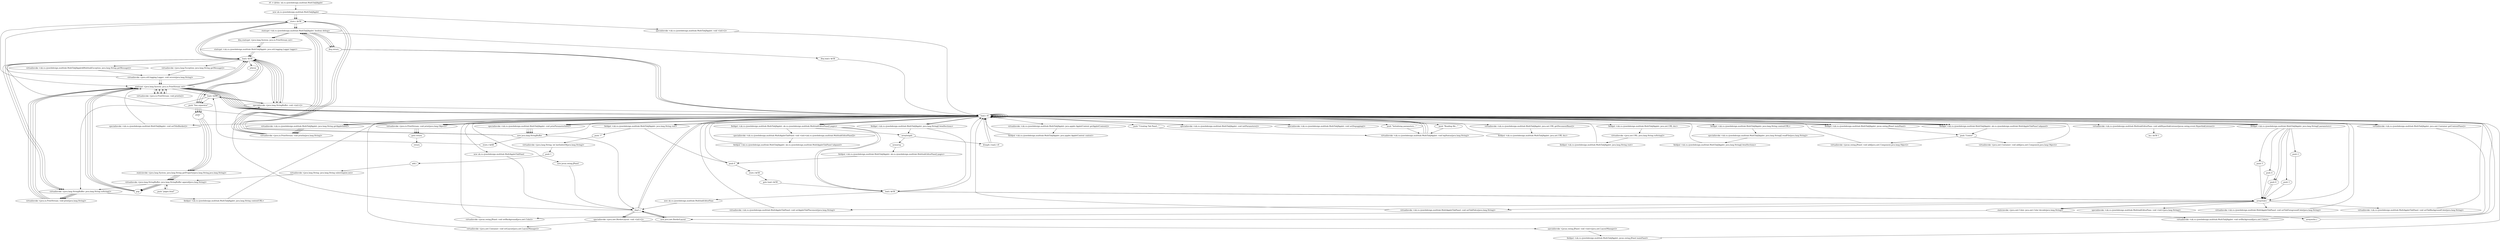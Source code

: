 digraph "" {
    "r0 := @this: uk.co.cjswebdesign.multitab.MultiTabJApplet"
    "new uk.co.cjswebdesign.multitab.MultiTabJApplet"
    "r0 := @this: uk.co.cjswebdesign.multitab.MultiTabJApplet"->"new uk.co.cjswebdesign.multitab.MultiTabJApplet";
    "store.r $r58"
    "new uk.co.cjswebdesign.multitab.MultiTabJApplet"->"store.r $r58";
    "staticget <uk.co.cjswebdesign.multitab.MultiTabJApplet: boolean debug>"
    "store.r $r58"->"staticget <uk.co.cjswebdesign.multitab.MultiTabJApplet: boolean debug>";
    "ifeq staticget <java.lang.System: java.io.PrintStream out>"
    "staticget <uk.co.cjswebdesign.multitab.MultiTabJApplet: boolean debug>"->"ifeq staticget <java.lang.System: java.io.PrintStream out>";
    "staticget <uk.co.cjswebdesign.multitab.MultiTabJApplet: java.util.logging.Logger logger>"
    "ifeq staticget <java.lang.System: java.io.PrintStream out>"->"staticget <uk.co.cjswebdesign.multitab.MultiTabJApplet: java.util.logging.Logger logger>";
    "load.r $r58"
    "staticget <uk.co.cjswebdesign.multitab.MultiTabJApplet: java.util.logging.Logger logger>"->"load.r $r58";
    "virtualinvoke <uk.co.cjswebdesign.multitab.MultiTabJApplet$MultitabException: java.lang.String getMessage()>"
    "load.r $r58"->"virtualinvoke <uk.co.cjswebdesign.multitab.MultiTabJApplet$MultitabException: java.lang.String getMessage()>";
    "virtualinvoke <java.util.logging.Logger: void severe(java.lang.String)>"
    "virtualinvoke <uk.co.cjswebdesign.multitab.MultiTabJApplet$MultitabException: java.lang.String getMessage()>"->"virtualinvoke <java.util.logging.Logger: void severe(java.lang.String)>";
    "staticget <java.lang.System: java.io.PrintStream out>"
    "virtualinvoke <java.util.logging.Logger: void severe(java.lang.String)>"->"staticget <java.lang.System: java.io.PrintStream out>";
    "load.r r0"
    "staticget <java.lang.System: java.io.PrintStream out>"->"load.r r0";
    "virtualinvoke <uk.co.cjswebdesign.multitab.MultiTabJApplet: java.lang.String getAppletInfo()>"
    "load.r r0"->"virtualinvoke <uk.co.cjswebdesign.multitab.MultiTabJApplet: java.lang.String getAppletInfo()>";
    "virtualinvoke <java.io.PrintStream: void println(java.lang.String)>"
    "virtualinvoke <uk.co.cjswebdesign.multitab.MultiTabJApplet: java.lang.String getAppletInfo()>"->"virtualinvoke <java.io.PrintStream: void println(java.lang.String)>";
    "virtualinvoke <java.io.PrintStream: void println(java.lang.String)>"->"staticget <uk.co.cjswebdesign.multitab.MultiTabJApplet: boolean debug>";
    "ifeq return"
    "staticget <uk.co.cjswebdesign.multitab.MultiTabJApplet: boolean debug>"->"ifeq return";
    "ifeq return"->"load.r r0";
    "specialinvoke <uk.co.cjswebdesign.multitab.MultiTabJApplet: void printParameterInfo()>"
    "load.r r0"->"specialinvoke <uk.co.cjswebdesign.multitab.MultiTabJApplet: void printParameterInfo()>";
    "new java.lang.StringBuffer"
    "specialinvoke <uk.co.cjswebdesign.multitab.MultiTabJApplet: void printParameterInfo()>"->"new java.lang.StringBuffer";
    "new java.lang.StringBuffer"->"store.r $r58";
    "store.r $r58"->"load.r $r58";
    "specialinvoke <java.lang.StringBuffer: void <init>()>"
    "load.r $r58"->"specialinvoke <java.lang.StringBuffer: void <init>()>";
    "specialinvoke <java.lang.StringBuffer: void <init>()>"->"load.r $r58";
    "push \"line.separator\""
    "load.r $r58"->"push \"line.separator\"";
    "push \"\n\""
    "push \"line.separator\""->"push \"\n\"";
    "staticinvoke <java.lang.System: java.lang.String getProperty(java.lang.String,java.lang.String)>"
    "push \"\n\""->"staticinvoke <java.lang.System: java.lang.String getProperty(java.lang.String,java.lang.String)>";
    "virtualinvoke <java.lang.StringBuffer: java.lang.StringBuffer append(java.lang.String)>"
    "staticinvoke <java.lang.System: java.lang.String getProperty(java.lang.String,java.lang.String)>"->"virtualinvoke <java.lang.StringBuffer: java.lang.StringBuffer append(java.lang.String)>";
    "pop"
    "virtualinvoke <java.lang.StringBuffer: java.lang.StringBuffer append(java.lang.String)>"->"pop";
    "pop"->"staticget <java.lang.System: java.io.PrintStream out>";
    "staticget <java.lang.System: java.io.PrintStream out>"->"load.r $r58";
    "virtualinvoke <java.lang.StringBuffer: java.lang.String toString()>"
    "load.r $r58"->"virtualinvoke <java.lang.StringBuffer: java.lang.String toString()>";
    "virtualinvoke <java.io.PrintStream: void print(java.lang.String)>"
    "virtualinvoke <java.lang.StringBuffer: java.lang.String toString()>"->"virtualinvoke <java.io.PrintStream: void print(java.lang.String)>";
    "virtualinvoke <java.io.PrintStream: void print(java.lang.String)>"->"staticget <java.lang.System: java.io.PrintStream out>";
    "virtualinvoke <java.io.PrintStream: void println()>"
    "staticget <java.lang.System: java.io.PrintStream out>"->"virtualinvoke <java.io.PrintStream: void println()>";
    "virtualinvoke <java.io.PrintStream: void println()>"->"staticget <java.lang.System: java.io.PrintStream out>";
    "staticget <java.lang.System: java.io.PrintStream out>"->"load.r r0";
    "virtualinvoke <java.io.PrintStream: void print(java.lang.Object)>"
    "load.r r0"->"virtualinvoke <java.io.PrintStream: void print(java.lang.Object)>";
    "goto return"
    "virtualinvoke <java.io.PrintStream: void print(java.lang.Object)>"->"goto return";
    "return"
    "goto return"->"return";
    "virtualinvoke <java.util.logging.Logger: void severe(java.lang.String)>"->"store.r $r58";
    "store.r $r58"->"staticget <java.lang.System: java.io.PrintStream out>";
    "staticget <java.lang.System: java.io.PrintStream out>"->"load.r r0";
    "load.r r0"->"virtualinvoke <uk.co.cjswebdesign.multitab.MultiTabJApplet: java.lang.String getAppletInfo()>";
    "virtualinvoke <uk.co.cjswebdesign.multitab.MultiTabJApplet: java.lang.String getAppletInfo()>"->"virtualinvoke <java.io.PrintStream: void println(java.lang.String)>";
    "virtualinvoke <java.io.PrintStream: void println(java.lang.String)>"->"staticget <uk.co.cjswebdesign.multitab.MultiTabJApplet: boolean debug>";
    "ifeq load.r $r58"
    "staticget <uk.co.cjswebdesign.multitab.MultiTabJApplet: boolean debug>"->"ifeq load.r $r58";
    "ifeq load.r $r58"->"load.r r0";
    "load.r r0"->"specialinvoke <uk.co.cjswebdesign.multitab.MultiTabJApplet: void printParameterInfo()>";
    "specialinvoke <uk.co.cjswebdesign.multitab.MultiTabJApplet: void printParameterInfo()>"->"new java.lang.StringBuffer";
    "store.r $r68"
    "new java.lang.StringBuffer"->"store.r $r68";
    "load.r $r68"
    "store.r $r68"->"load.r $r68";
    "load.r $r68"->"specialinvoke <java.lang.StringBuffer: void <init>()>";
    "specialinvoke <java.lang.StringBuffer: void <init>()>"->"load.r $r68";
    "load.r $r68"->"push \"line.separator\"";
    "push \"line.separator\""->"push \"\n\"";
    "push \"\n\""->"staticinvoke <java.lang.System: java.lang.String getProperty(java.lang.String,java.lang.String)>";
    "staticinvoke <java.lang.System: java.lang.String getProperty(java.lang.String,java.lang.String)>"->"virtualinvoke <java.lang.StringBuffer: java.lang.StringBuffer append(java.lang.String)>";
    "virtualinvoke <java.lang.StringBuffer: java.lang.StringBuffer append(java.lang.String)>"->"pop";
    "pop"->"staticget <java.lang.System: java.io.PrintStream out>";
    "staticget <java.lang.System: java.io.PrintStream out>"->"load.r $r68";
    "load.r $r68"->"virtualinvoke <java.lang.StringBuffer: java.lang.String toString()>";
    "virtualinvoke <java.lang.StringBuffer: java.lang.String toString()>"->"virtualinvoke <java.io.PrintStream: void print(java.lang.String)>";
    "virtualinvoke <java.io.PrintStream: void print(java.lang.String)>"->"staticget <java.lang.System: java.io.PrintStream out>";
    "staticget <java.lang.System: java.io.PrintStream out>"->"virtualinvoke <java.io.PrintStream: void println()>";
    "virtualinvoke <java.io.PrintStream: void println()>"->"staticget <java.lang.System: java.io.PrintStream out>";
    "staticget <java.lang.System: java.io.PrintStream out>"->"load.r r0";
    "load.r r0"->"virtualinvoke <java.io.PrintStream: void print(java.lang.Object)>";
    "virtualinvoke <java.io.PrintStream: void print(java.lang.Object)>"->"load.r $r58";
    "athrow"
    "load.r $r58"->"athrow";
    "new uk.co.cjswebdesign.multitab.MultiTabJApplet"->"store.r $r58";
    "store.r $r58"->"staticget <uk.co.cjswebdesign.multitab.MultiTabJApplet: boolean debug>";
    "staticget <uk.co.cjswebdesign.multitab.MultiTabJApplet: boolean debug>"->"ifeq staticget <java.lang.System: java.io.PrintStream out>";
    "ifeq staticget <java.lang.System: java.io.PrintStream out>"->"staticget <uk.co.cjswebdesign.multitab.MultiTabJApplet: java.util.logging.Logger logger>";
    "staticget <uk.co.cjswebdesign.multitab.MultiTabJApplet: java.util.logging.Logger logger>"->"load.r $r58";
    "virtualinvoke <java.lang.Exception: java.lang.String getMessage()>"
    "load.r $r58"->"virtualinvoke <java.lang.Exception: java.lang.String getMessage()>";
    "virtualinvoke <java.lang.Exception: java.lang.String getMessage()>"->"virtualinvoke <java.util.logging.Logger: void severe(java.lang.String)>";
    "virtualinvoke <java.util.logging.Logger: void severe(java.lang.String)>"->"staticget <java.lang.System: java.io.PrintStream out>";
    "staticget <java.lang.System: java.io.PrintStream out>"->"load.r r0";
    "load.r r0"->"virtualinvoke <uk.co.cjswebdesign.multitab.MultiTabJApplet: java.lang.String getAppletInfo()>";
    "virtualinvoke <uk.co.cjswebdesign.multitab.MultiTabJApplet: java.lang.String getAppletInfo()>"->"virtualinvoke <java.io.PrintStream: void println(java.lang.String)>";
    "virtualinvoke <java.io.PrintStream: void println(java.lang.String)>"->"staticget <uk.co.cjswebdesign.multitab.MultiTabJApplet: boolean debug>";
    "staticget <uk.co.cjswebdesign.multitab.MultiTabJApplet: boolean debug>"->"ifeq return";
    "ifeq return"->"load.r r0";
    "load.r r0"->"specialinvoke <uk.co.cjswebdesign.multitab.MultiTabJApplet: void printParameterInfo()>";
    "specialinvoke <uk.co.cjswebdesign.multitab.MultiTabJApplet: void printParameterInfo()>"->"new java.lang.StringBuffer";
    "new java.lang.StringBuffer"->"store.r $r58";
    "store.r $r58"->"load.r $r58";
    "load.r $r58"->"specialinvoke <java.lang.StringBuffer: void <init>()>";
    "specialinvoke <java.lang.StringBuffer: void <init>()>"->"load.r $r58";
    "load.r $r58"->"push \"line.separator\"";
    "push \"line.separator\""->"push \"\n\"";
    "push \"\n\""->"staticinvoke <java.lang.System: java.lang.String getProperty(java.lang.String,java.lang.String)>";
    "staticinvoke <java.lang.System: java.lang.String getProperty(java.lang.String,java.lang.String)>"->"virtualinvoke <java.lang.StringBuffer: java.lang.StringBuffer append(java.lang.String)>";
    "virtualinvoke <java.lang.StringBuffer: java.lang.StringBuffer append(java.lang.String)>"->"pop";
    "pop"->"staticget <java.lang.System: java.io.PrintStream out>";
    "staticget <java.lang.System: java.io.PrintStream out>"->"load.r $r58";
    "load.r $r58"->"virtualinvoke <java.lang.StringBuffer: java.lang.String toString()>";
    "virtualinvoke <java.lang.StringBuffer: java.lang.String toString()>"->"virtualinvoke <java.io.PrintStream: void print(java.lang.String)>";
    "virtualinvoke <java.io.PrintStream: void print(java.lang.String)>"->"staticget <java.lang.System: java.io.PrintStream out>";
    "staticget <java.lang.System: java.io.PrintStream out>"->"virtualinvoke <java.io.PrintStream: void println()>";
    "virtualinvoke <java.io.PrintStream: void println()>"->"staticget <java.lang.System: java.io.PrintStream out>";
    "staticget <java.lang.System: java.io.PrintStream out>"->"load.r r0";
    "load.r r0"->"virtualinvoke <java.io.PrintStream: void print(java.lang.Object)>";
    "virtualinvoke <java.io.PrintStream: void print(java.lang.Object)>"->"goto return";
    "specialinvoke <uk.co.cjswebdesign.multitab.MultiTabJApplet: void <init>()>"
    "new uk.co.cjswebdesign.multitab.MultiTabJApplet"->"specialinvoke <uk.co.cjswebdesign.multitab.MultiTabJApplet: void <init>()>";
    "specialinvoke <uk.co.cjswebdesign.multitab.MultiTabJApplet: void <init>()>"->"load.r r0";
    "load.r r0"->"load.r r0";
    "virtualinvoke <uk.co.cjswebdesign.multitab.MultiTabJApplet: java.applet.AppletContext getAppletContext()>"
    "load.r r0"->"virtualinvoke <uk.co.cjswebdesign.multitab.MultiTabJApplet: java.applet.AppletContext getAppletContext()>";
    "fieldput <uk.co.cjswebdesign.multitab.MultiTabJApplet: java.applet.AppletContext context>"
    "virtualinvoke <uk.co.cjswebdesign.multitab.MultiTabJApplet: java.applet.AppletContext getAppletContext()>"->"fieldput <uk.co.cjswebdesign.multitab.MultiTabJApplet: java.applet.AppletContext context>";
    "fieldput <uk.co.cjswebdesign.multitab.MultiTabJApplet: java.applet.AppletContext context>"->"load.r r0";
    "virtualinvoke <uk.co.cjswebdesign.multitab.MultiTabJApplet: java.awt.Container getContentPane()>"
    "load.r r0"->"virtualinvoke <uk.co.cjswebdesign.multitab.MultiTabJApplet: java.awt.Container getContentPane()>";
    "new java.awt.BorderLayout"
    "virtualinvoke <uk.co.cjswebdesign.multitab.MultiTabJApplet: java.awt.Container getContentPane()>"->"new java.awt.BorderLayout";
    "dup1.r"
    "new java.awt.BorderLayout"->"dup1.r";
    "specialinvoke <java.awt.BorderLayout: void <init>()>"
    "dup1.r"->"specialinvoke <java.awt.BorderLayout: void <init>()>";
    "virtualinvoke <java.awt.Container: void setLayout(java.awt.LayoutManager)>"
    "specialinvoke <java.awt.BorderLayout: void <init>()>"->"virtualinvoke <java.awt.Container: void setLayout(java.awt.LayoutManager)>";
    "virtualinvoke <java.awt.Container: void setLayout(java.awt.LayoutManager)>"->"load.r r0";
    "push \"Initialising parameters...\""
    "load.r r0"->"push \"Initialising parameters...\"";
    "virtualinvoke <uk.co.cjswebdesign.multitab.MultiTabJApplet: void logStatus(java.lang.String)>"
    "push \"Initialising parameters...\""->"virtualinvoke <uk.co.cjswebdesign.multitab.MultiTabJApplet: void logStatus(java.lang.String)>";
    "virtualinvoke <uk.co.cjswebdesign.multitab.MultiTabJApplet: void logStatus(java.lang.String)>"->"load.r r0";
    "specialinvoke <uk.co.cjswebdesign.multitab.MultiTabJApplet: void initParameters()>"
    "load.r r0"->"specialinvoke <uk.co.cjswebdesign.multitab.MultiTabJApplet: void initParameters()>";
    "specialinvoke <uk.co.cjswebdesign.multitab.MultiTabJApplet: void initParameters()>"->"load.r r0";
    "specialinvoke <uk.co.cjswebdesign.multitab.MultiTabJApplet: void setDegugging()>"
    "load.r r0"->"specialinvoke <uk.co.cjswebdesign.multitab.MultiTabJApplet: void setDegugging()>";
    "specialinvoke <uk.co.cjswebdesign.multitab.MultiTabJApplet: void setDegugging()>"->"load.r r0";
    "load.r r0"->"load.r r0";
    "virtualinvoke <uk.co.cjswebdesign.multitab.MultiTabJApplet: java.net.URL getDocumentBase()>"
    "load.r r0"->"virtualinvoke <uk.co.cjswebdesign.multitab.MultiTabJApplet: java.net.URL getDocumentBase()>";
    "fieldput <uk.co.cjswebdesign.multitab.MultiTabJApplet: java.net.URL doc>"
    "virtualinvoke <uk.co.cjswebdesign.multitab.MultiTabJApplet: java.net.URL getDocumentBase()>"->"fieldput <uk.co.cjswebdesign.multitab.MultiTabJApplet: java.net.URL doc>";
    "fieldput <uk.co.cjswebdesign.multitab.MultiTabJApplet: java.net.URL doc>"->"load.r r0";
    "load.r r0"->"load.r r0";
    "fieldget <uk.co.cjswebdesign.multitab.MultiTabJApplet: java.net.URL doc>"
    "load.r r0"->"fieldget <uk.co.cjswebdesign.multitab.MultiTabJApplet: java.net.URL doc>";
    "virtualinvoke <java.net.URL: java.lang.String toString()>"
    "fieldget <uk.co.cjswebdesign.multitab.MultiTabJApplet: java.net.URL doc>"->"virtualinvoke <java.net.URL: java.lang.String toString()>";
    "fieldput <uk.co.cjswebdesign.multitab.MultiTabJApplet: java.lang.String root>"
    "virtualinvoke <java.net.URL: java.lang.String toString()>"->"fieldput <uk.co.cjswebdesign.multitab.MultiTabJApplet: java.lang.String root>";
    "fieldput <uk.co.cjswebdesign.multitab.MultiTabJApplet: java.lang.String root>"->"load.r r0";
    "load.r r0"->"new java.lang.StringBuffer";
    "new java.lang.StringBuffer"->"dup1.r";
    "dup1.r"->"specialinvoke <java.lang.StringBuffer: void <init>()>";
    "specialinvoke <java.lang.StringBuffer: void <init>()>"->"load.r r0";
    "fieldget <uk.co.cjswebdesign.multitab.MultiTabJApplet: java.lang.String root>"
    "load.r r0"->"fieldget <uk.co.cjswebdesign.multitab.MultiTabJApplet: java.lang.String root>";
    "push 0"
    "fieldget <uk.co.cjswebdesign.multitab.MultiTabJApplet: java.lang.String root>"->"push 0";
    "push 0"->"load.r r0";
    "load.r r0"->"fieldget <uk.co.cjswebdesign.multitab.MultiTabJApplet: java.lang.String root>";
    "push \"/\""
    "fieldget <uk.co.cjswebdesign.multitab.MultiTabJApplet: java.lang.String root>"->"push \"/\"";
    "virtualinvoke <java.lang.String: int lastIndexOf(java.lang.String)>"
    "push \"/\""->"virtualinvoke <java.lang.String: int lastIndexOf(java.lang.String)>";
    "push 1"
    "virtualinvoke <java.lang.String: int lastIndexOf(java.lang.String)>"->"push 1";
    "add.i"
    "push 1"->"add.i";
    "virtualinvoke <java.lang.String: java.lang.String substring(int,int)>"
    "add.i"->"virtualinvoke <java.lang.String: java.lang.String substring(int,int)>";
    "virtualinvoke <java.lang.String: java.lang.String substring(int,int)>"->"virtualinvoke <java.lang.StringBuffer: java.lang.StringBuffer append(java.lang.String)>";
    "push \"pages.html\""
    "virtualinvoke <java.lang.StringBuffer: java.lang.StringBuffer append(java.lang.String)>"->"push \"pages.html\"";
    "push \"pages.html\""->"virtualinvoke <java.lang.StringBuffer: java.lang.StringBuffer append(java.lang.String)>";
    "virtualinvoke <java.lang.StringBuffer: java.lang.StringBuffer append(java.lang.String)>"->"virtualinvoke <java.lang.StringBuffer: java.lang.String toString()>";
    "fieldput <uk.co.cjswebdesign.multitab.MultiTabJApplet: java.lang.String contentURL>"
    "virtualinvoke <java.lang.StringBuffer: java.lang.String toString()>"->"fieldput <uk.co.cjswebdesign.multitab.MultiTabJApplet: java.lang.String contentURL>";
    "fieldput <uk.co.cjswebdesign.multitab.MultiTabJApplet: java.lang.String contentURL>"->"load.r r0";
    "push \"Reading file...\""
    "load.r r0"->"push \"Reading file...\"";
    "push \"Reading file...\""->"virtualinvoke <uk.co.cjswebdesign.multitab.MultiTabJApplet: void logStatus(java.lang.String)>";
    "virtualinvoke <uk.co.cjswebdesign.multitab.MultiTabJApplet: void logStatus(java.lang.String)>"->"load.r r0";
    "load.r r0"->"load.r r0";
    "load.r r0"->"load.r r0";
    "fieldget <uk.co.cjswebdesign.multitab.MultiTabJApplet: java.lang.String contentURL>"
    "load.r r0"->"fieldget <uk.co.cjswebdesign.multitab.MultiTabJApplet: java.lang.String contentURL>";
    "specialinvoke <uk.co.cjswebdesign.multitab.MultiTabJApplet: java.lang.String[] readFile(java.lang.String)>"
    "fieldget <uk.co.cjswebdesign.multitab.MultiTabJApplet: java.lang.String contentURL>"->"specialinvoke <uk.co.cjswebdesign.multitab.MultiTabJApplet: java.lang.String[] readFile(java.lang.String)>";
    "fieldput <uk.co.cjswebdesign.multitab.MultiTabJApplet: java.lang.String[] htmlSections>"
    "specialinvoke <uk.co.cjswebdesign.multitab.MultiTabJApplet: java.lang.String[] readFile(java.lang.String)>"->"fieldput <uk.co.cjswebdesign.multitab.MultiTabJApplet: java.lang.String[] htmlSections>";
    "fieldput <uk.co.cjswebdesign.multitab.MultiTabJApplet: java.lang.String[] htmlSections>"->"load.r r0";
    "load.r r0"->"load.r r0";
    "fieldget <uk.co.cjswebdesign.multitab.MultiTabJApplet: java.lang.String[] htmlSections>"
    "load.r r0"->"fieldget <uk.co.cjswebdesign.multitab.MultiTabJApplet: java.lang.String[] htmlSections>";
    "arraylength"
    "fieldget <uk.co.cjswebdesign.multitab.MultiTabJApplet: java.lang.String[] htmlSections>"->"arraylength";
    "newarray"
    "arraylength"->"newarray";
    "fieldput <uk.co.cjswebdesign.multitab.MultiTabJApplet: uk.co.cjswebdesign.multitab.MultitabEditorPane[] pages>"
    "newarray"->"fieldput <uk.co.cjswebdesign.multitab.MultiTabJApplet: uk.co.cjswebdesign.multitab.MultitabEditorPane[] pages>";
    "fieldput <uk.co.cjswebdesign.multitab.MultiTabJApplet: uk.co.cjswebdesign.multitab.MultitabEditorPane[] pages>"->"push 0";
    "store.i $r58"
    "push 0"->"store.i $r58";
    "goto load.i $r58"
    "store.i $r58"->"goto load.i $r58";
    "load.i $r58"
    "goto load.i $r58"->"load.i $r58";
    "load.i $r58"->"load.r r0";
    "fieldget <uk.co.cjswebdesign.multitab.MultiTabJApplet: uk.co.cjswebdesign.multitab.MultitabEditorPane[] pages>"
    "load.r r0"->"fieldget <uk.co.cjswebdesign.multitab.MultiTabJApplet: uk.co.cjswebdesign.multitab.MultitabEditorPane[] pages>";
    "fieldget <uk.co.cjswebdesign.multitab.MultiTabJApplet: uk.co.cjswebdesign.multitab.MultitabEditorPane[] pages>"->"arraylength";
    "ifcmplt.i load.r r0"
    "arraylength"->"ifcmplt.i load.r r0";
    "ifcmplt.i load.r r0"->"load.r r0";
    "push \"Creating Tab Panel...\""
    "load.r r0"->"push \"Creating Tab Panel...\"";
    "push \"Creating Tab Panel...\""->"virtualinvoke <uk.co.cjswebdesign.multitab.MultiTabJApplet: void logStatus(java.lang.String)>";
    "virtualinvoke <uk.co.cjswebdesign.multitab.MultiTabJApplet: void logStatus(java.lang.String)>"->"load.r r0";
    "new uk.co.cjswebdesign.multitab.MultiAppletTabPanel"
    "load.r r0"->"new uk.co.cjswebdesign.multitab.MultiAppletTabPanel";
    "new uk.co.cjswebdesign.multitab.MultiAppletTabPanel"->"dup1.r";
    "dup1.r"->"load.r r0";
    "load.r r0"->"fieldget <uk.co.cjswebdesign.multitab.MultiTabJApplet: uk.co.cjswebdesign.multitab.MultitabEditorPane[] pages>";
    "specialinvoke <uk.co.cjswebdesign.multitab.MultiAppletTabPanel: void <init>(uk.co.cjswebdesign.multitab.MultitabEditorPane[])>"
    "fieldget <uk.co.cjswebdesign.multitab.MultiTabJApplet: uk.co.cjswebdesign.multitab.MultitabEditorPane[] pages>"->"specialinvoke <uk.co.cjswebdesign.multitab.MultiAppletTabPanel: void <init>(uk.co.cjswebdesign.multitab.MultitabEditorPane[])>";
    "fieldput <uk.co.cjswebdesign.multitab.MultiTabJApplet: uk.co.cjswebdesign.multitab.MultiAppletTabPanel tabpanel>"
    "specialinvoke <uk.co.cjswebdesign.multitab.MultiAppletTabPanel: void <init>(uk.co.cjswebdesign.multitab.MultitabEditorPane[])>"->"fieldput <uk.co.cjswebdesign.multitab.MultiTabJApplet: uk.co.cjswebdesign.multitab.MultiAppletTabPanel tabpanel>";
    "fieldput <uk.co.cjswebdesign.multitab.MultiTabJApplet: uk.co.cjswebdesign.multitab.MultiAppletTabPanel tabpanel>"->"load.r r0";
    "fieldget <uk.co.cjswebdesign.multitab.MultiTabJApplet: uk.co.cjswebdesign.multitab.MultiAppletTabPanel tabpanel>"
    "load.r r0"->"fieldget <uk.co.cjswebdesign.multitab.MultiTabJApplet: uk.co.cjswebdesign.multitab.MultiAppletTabPanel tabpanel>";
    "fieldget <uk.co.cjswebdesign.multitab.MultiTabJApplet: uk.co.cjswebdesign.multitab.MultiAppletTabPanel tabpanel>"->"load.r r0";
    "fieldget <uk.co.cjswebdesign.multitab.MultiTabJApplet: java.lang.String[] parameters>"
    "load.r r0"->"fieldget <uk.co.cjswebdesign.multitab.MultiTabJApplet: java.lang.String[] parameters>";
    "push 3"
    "fieldget <uk.co.cjswebdesign.multitab.MultiTabJApplet: java.lang.String[] parameters>"->"push 3";
    "arrayread.r"
    "push 3"->"arrayread.r";
    "virtualinvoke <uk.co.cjswebdesign.multitab.MultiAppletTabPanel: void setAppletTabPlacement(java.lang.String)>"
    "arrayread.r"->"virtualinvoke <uk.co.cjswebdesign.multitab.MultiAppletTabPanel: void setAppletTabPlacement(java.lang.String)>";
    "virtualinvoke <uk.co.cjswebdesign.multitab.MultiAppletTabPanel: void setAppletTabPlacement(java.lang.String)>"->"load.r r0";
    "load.r r0"->"fieldget <uk.co.cjswebdesign.multitab.MultiTabJApplet: uk.co.cjswebdesign.multitab.MultiAppletTabPanel tabpanel>";
    "fieldget <uk.co.cjswebdesign.multitab.MultiTabJApplet: uk.co.cjswebdesign.multitab.MultiAppletTabPanel tabpanel>"->"load.r r0";
    "load.r r0"->"fieldget <uk.co.cjswebdesign.multitab.MultiTabJApplet: java.lang.String[] parameters>";
    "push 2"
    "fieldget <uk.co.cjswebdesign.multitab.MultiTabJApplet: java.lang.String[] parameters>"->"push 2";
    "push 2"->"arrayread.r";
    "virtualinvoke <uk.co.cjswebdesign.multitab.MultiAppletTabPanel: void setTabPolicy(java.lang.String)>"
    "arrayread.r"->"virtualinvoke <uk.co.cjswebdesign.multitab.MultiAppletTabPanel: void setTabPolicy(java.lang.String)>";
    "virtualinvoke <uk.co.cjswebdesign.multitab.MultiAppletTabPanel: void setTabPolicy(java.lang.String)>"->"load.r r0";
    "load.r r0"->"fieldget <uk.co.cjswebdesign.multitab.MultiTabJApplet: uk.co.cjswebdesign.multitab.MultiAppletTabPanel tabpanel>";
    "fieldget <uk.co.cjswebdesign.multitab.MultiTabJApplet: uk.co.cjswebdesign.multitab.MultiAppletTabPanel tabpanel>"->"load.r r0";
    "load.r r0"->"fieldget <uk.co.cjswebdesign.multitab.MultiTabJApplet: java.lang.String[] parameters>";
    "push 5"
    "fieldget <uk.co.cjswebdesign.multitab.MultiTabJApplet: java.lang.String[] parameters>"->"push 5";
    "push 5"->"arrayread.r";
    "virtualinvoke <uk.co.cjswebdesign.multitab.MultiAppletTabPanel: void setTabForegroundColor(java.lang.String)>"
    "arrayread.r"->"virtualinvoke <uk.co.cjswebdesign.multitab.MultiAppletTabPanel: void setTabForegroundColor(java.lang.String)>";
    "virtualinvoke <uk.co.cjswebdesign.multitab.MultiAppletTabPanel: void setTabForegroundColor(java.lang.String)>"->"load.r r0";
    "load.r r0"->"fieldget <uk.co.cjswebdesign.multitab.MultiTabJApplet: uk.co.cjswebdesign.multitab.MultiAppletTabPanel tabpanel>";
    "fieldget <uk.co.cjswebdesign.multitab.MultiTabJApplet: uk.co.cjswebdesign.multitab.MultiAppletTabPanel tabpanel>"->"load.r r0";
    "load.r r0"->"fieldget <uk.co.cjswebdesign.multitab.MultiTabJApplet: java.lang.String[] parameters>";
    "push 4"
    "fieldget <uk.co.cjswebdesign.multitab.MultiTabJApplet: java.lang.String[] parameters>"->"push 4";
    "push 4"->"arrayread.r";
    "virtualinvoke <uk.co.cjswebdesign.multitab.MultiAppletTabPanel: void setTabBackgroundColor(java.lang.String)>"
    "arrayread.r"->"virtualinvoke <uk.co.cjswebdesign.multitab.MultiAppletTabPanel: void setTabBackgroundColor(java.lang.String)>";
    "virtualinvoke <uk.co.cjswebdesign.multitab.MultiAppletTabPanel: void setTabBackgroundColor(java.lang.String)>"->"load.r r0";
    "new javax.swing.JPanel"
    "load.r r0"->"new javax.swing.JPanel";
    "new javax.swing.JPanel"->"dup1.r";
    "dup1.r"->"new java.awt.BorderLayout";
    "new java.awt.BorderLayout"->"dup1.r";
    "dup1.r"->"specialinvoke <java.awt.BorderLayout: void <init>()>";
    "specialinvoke <javax.swing.JPanel: void <init>(java.awt.LayoutManager)>"
    "specialinvoke <java.awt.BorderLayout: void <init>()>"->"specialinvoke <javax.swing.JPanel: void <init>(java.awt.LayoutManager)>";
    "fieldput <uk.co.cjswebdesign.multitab.MultiTabJApplet: javax.swing.JPanel mainPanel>"
    "specialinvoke <javax.swing.JPanel: void <init>(java.awt.LayoutManager)>"->"fieldput <uk.co.cjswebdesign.multitab.MultiTabJApplet: javax.swing.JPanel mainPanel>";
    "fieldput <uk.co.cjswebdesign.multitab.MultiTabJApplet: javax.swing.JPanel mainPanel>"->"load.r r0";
    "fieldget <uk.co.cjswebdesign.multitab.MultiTabJApplet: javax.swing.JPanel mainPanel>"
    "load.r r0"->"fieldget <uk.co.cjswebdesign.multitab.MultiTabJApplet: javax.swing.JPanel mainPanel>";
    "fieldget <uk.co.cjswebdesign.multitab.MultiTabJApplet: javax.swing.JPanel mainPanel>"->"load.r r0";
    "load.r r0"->"fieldget <uk.co.cjswebdesign.multitab.MultiTabJApplet: java.lang.String[] parameters>";
    "push 6"
    "fieldget <uk.co.cjswebdesign.multitab.MultiTabJApplet: java.lang.String[] parameters>"->"push 6";
    "push 6"->"arrayread.r";
    "staticinvoke <java.awt.Color: java.awt.Color decode(java.lang.String)>"
    "arrayread.r"->"staticinvoke <java.awt.Color: java.awt.Color decode(java.lang.String)>";
    "virtualinvoke <javax.swing.JPanel: void setBackground(java.awt.Color)>"
    "staticinvoke <java.awt.Color: java.awt.Color decode(java.lang.String)>"->"virtualinvoke <javax.swing.JPanel: void setBackground(java.awt.Color)>";
    "virtualinvoke <javax.swing.JPanel: void setBackground(java.awt.Color)>"->"load.r r0";
    "load.r r0"->"load.r r0";
    "load.r r0"->"fieldget <uk.co.cjswebdesign.multitab.MultiTabJApplet: java.lang.String[] parameters>";
    "fieldget <uk.co.cjswebdesign.multitab.MultiTabJApplet: java.lang.String[] parameters>"->"push 6";
    "push 6"->"arrayread.r";
    "arrayread.r"->"staticinvoke <java.awt.Color: java.awt.Color decode(java.lang.String)>";
    "virtualinvoke <uk.co.cjswebdesign.multitab.MultiTabJApplet: void setBackground(java.awt.Color)>"
    "staticinvoke <java.awt.Color: java.awt.Color decode(java.lang.String)>"->"virtualinvoke <uk.co.cjswebdesign.multitab.MultiTabJApplet: void setBackground(java.awt.Color)>";
    "virtualinvoke <uk.co.cjswebdesign.multitab.MultiTabJApplet: void setBackground(java.awt.Color)>"->"load.r r0";
    "load.r r0"->"fieldget <uk.co.cjswebdesign.multitab.MultiTabJApplet: javax.swing.JPanel mainPanel>";
    "fieldget <uk.co.cjswebdesign.multitab.MultiTabJApplet: javax.swing.JPanel mainPanel>"->"load.r r0";
    "load.r r0"->"fieldget <uk.co.cjswebdesign.multitab.MultiTabJApplet: uk.co.cjswebdesign.multitab.MultiAppletTabPanel tabpanel>";
    "push \"Center\""
    "fieldget <uk.co.cjswebdesign.multitab.MultiTabJApplet: uk.co.cjswebdesign.multitab.MultiAppletTabPanel tabpanel>"->"push \"Center\"";
    "virtualinvoke <javax.swing.JPanel: void add(java.awt.Component,java.lang.Object)>"
    "push \"Center\""->"virtualinvoke <javax.swing.JPanel: void add(java.awt.Component,java.lang.Object)>";
    "virtualinvoke <javax.swing.JPanel: void add(java.awt.Component,java.lang.Object)>"->"load.r r0";
    "load.r r0"->"virtualinvoke <uk.co.cjswebdesign.multitab.MultiTabJApplet: java.awt.Container getContentPane()>";
    "virtualinvoke <uk.co.cjswebdesign.multitab.MultiTabJApplet: java.awt.Container getContentPane()>"->"load.r r0";
    "load.r r0"->"fieldget <uk.co.cjswebdesign.multitab.MultiTabJApplet: javax.swing.JPanel mainPanel>";
    "fieldget <uk.co.cjswebdesign.multitab.MultiTabJApplet: javax.swing.JPanel mainPanel>"->"push \"Center\"";
    "virtualinvoke <java.awt.Container: void add(java.awt.Component,java.lang.Object)>"
    "push \"Center\""->"virtualinvoke <java.awt.Container: void add(java.awt.Component,java.lang.Object)>";
    "virtualinvoke <java.awt.Container: void add(java.awt.Component,java.lang.Object)>"->"load.r r0";
    "specialinvoke <uk.co.cjswebdesign.multitab.MultiTabJApplet: void setTitleBorder()>"
    "load.r r0"->"specialinvoke <uk.co.cjswebdesign.multitab.MultiTabJApplet: void setTitleBorder()>";
    "specialinvoke <uk.co.cjswebdesign.multitab.MultiTabJApplet: void setTitleBorder()>"->"staticget <java.lang.System: java.io.PrintStream out>";
    "staticget <java.lang.System: java.io.PrintStream out>"->"load.r r0";
    "load.r r0"->"virtualinvoke <uk.co.cjswebdesign.multitab.MultiTabJApplet: java.lang.String getAppletInfo()>";
    "virtualinvoke <uk.co.cjswebdesign.multitab.MultiTabJApplet: java.lang.String getAppletInfo()>"->"virtualinvoke <java.io.PrintStream: void println(java.lang.String)>";
    "virtualinvoke <java.io.PrintStream: void println(java.lang.String)>"->"staticget <uk.co.cjswebdesign.multitab.MultiTabJApplet: boolean debug>";
    "staticget <uk.co.cjswebdesign.multitab.MultiTabJApplet: boolean debug>"->"ifeq return";
    "ifeq return"->"load.r r0";
    "load.r r0"->"specialinvoke <uk.co.cjswebdesign.multitab.MultiTabJApplet: void printParameterInfo()>";
    "specialinvoke <uk.co.cjswebdesign.multitab.MultiTabJApplet: void printParameterInfo()>"->"new java.lang.StringBuffer";
    "new java.lang.StringBuffer"->"store.r $r58";
    "store.r $r58"->"load.r $r58";
    "load.r $r58"->"specialinvoke <java.lang.StringBuffer: void <init>()>";
    "specialinvoke <java.lang.StringBuffer: void <init>()>"->"load.r $r58";
    "load.r $r58"->"push \"line.separator\"";
    "push \"line.separator\""->"push \"\n\"";
    "push \"\n\""->"staticinvoke <java.lang.System: java.lang.String getProperty(java.lang.String,java.lang.String)>";
    "staticinvoke <java.lang.System: java.lang.String getProperty(java.lang.String,java.lang.String)>"->"virtualinvoke <java.lang.StringBuffer: java.lang.StringBuffer append(java.lang.String)>";
    "virtualinvoke <java.lang.StringBuffer: java.lang.StringBuffer append(java.lang.String)>"->"pop";
    "pop"->"staticget <java.lang.System: java.io.PrintStream out>";
    "staticget <java.lang.System: java.io.PrintStream out>"->"load.r $r58";
    "load.r $r58"->"virtualinvoke <java.lang.StringBuffer: java.lang.String toString()>";
    "virtualinvoke <java.lang.StringBuffer: java.lang.String toString()>"->"virtualinvoke <java.io.PrintStream: void print(java.lang.String)>";
    "virtualinvoke <java.io.PrintStream: void print(java.lang.String)>"->"staticget <java.lang.System: java.io.PrintStream out>";
    "staticget <java.lang.System: java.io.PrintStream out>"->"virtualinvoke <java.io.PrintStream: void println()>";
    "virtualinvoke <java.io.PrintStream: void println()>"->"staticget <java.lang.System: java.io.PrintStream out>";
    "staticget <java.lang.System: java.io.PrintStream out>"->"load.r r0";
    "load.r r0"->"virtualinvoke <java.io.PrintStream: void print(java.lang.Object)>";
    "virtualinvoke <java.io.PrintStream: void print(java.lang.Object)>"->"goto return";
    "ifcmplt.i load.r r0"->"load.r r0";
    "load.r r0"->"fieldget <uk.co.cjswebdesign.multitab.MultiTabJApplet: uk.co.cjswebdesign.multitab.MultitabEditorPane[] pages>";
    "fieldget <uk.co.cjswebdesign.multitab.MultiTabJApplet: uk.co.cjswebdesign.multitab.MultitabEditorPane[] pages>"->"load.i $r58";
    "new uk.co.cjswebdesign.multitab.MultitabEditorPane"
    "load.i $r58"->"new uk.co.cjswebdesign.multitab.MultitabEditorPane";
    "new uk.co.cjswebdesign.multitab.MultitabEditorPane"->"dup1.r";
    "dup1.r"->"load.r r0";
    "load.r r0"->"fieldget <uk.co.cjswebdesign.multitab.MultiTabJApplet: java.lang.String[] htmlSections>";
    "fieldget <uk.co.cjswebdesign.multitab.MultiTabJApplet: java.lang.String[] htmlSections>"->"load.i $r58";
    "load.i $r58"->"arrayread.r";
    "specialinvoke <uk.co.cjswebdesign.multitab.MultitabEditorPane: void <init>(java.lang.String)>"
    "arrayread.r"->"specialinvoke <uk.co.cjswebdesign.multitab.MultitabEditorPane: void <init>(java.lang.String)>";
    "arraywrite.r"
    "specialinvoke <uk.co.cjswebdesign.multitab.MultitabEditorPane: void <init>(java.lang.String)>"->"arraywrite.r";
    "arraywrite.r"->"load.r r0";
    "load.r r0"->"fieldget <uk.co.cjswebdesign.multitab.MultiTabJApplet: uk.co.cjswebdesign.multitab.MultitabEditorPane[] pages>";
    "fieldget <uk.co.cjswebdesign.multitab.MultiTabJApplet: uk.co.cjswebdesign.multitab.MultitabEditorPane[] pages>"->"load.i $r58";
    "load.i $r58"->"arrayread.r";
    "arrayread.r"->"load.r r0";
    "virtualinvoke <uk.co.cjswebdesign.multitab.MultitabEditorPane: void addHyperlinkListener(javax.swing.event.HyperlinkListener)>"
    "load.r r0"->"virtualinvoke <uk.co.cjswebdesign.multitab.MultitabEditorPane: void addHyperlinkListener(javax.swing.event.HyperlinkListener)>";
    "inc.i $r58 1"
    "virtualinvoke <uk.co.cjswebdesign.multitab.MultitabEditorPane: void addHyperlinkListener(javax.swing.event.HyperlinkListener)>"->"inc.i $r58 1";
}
